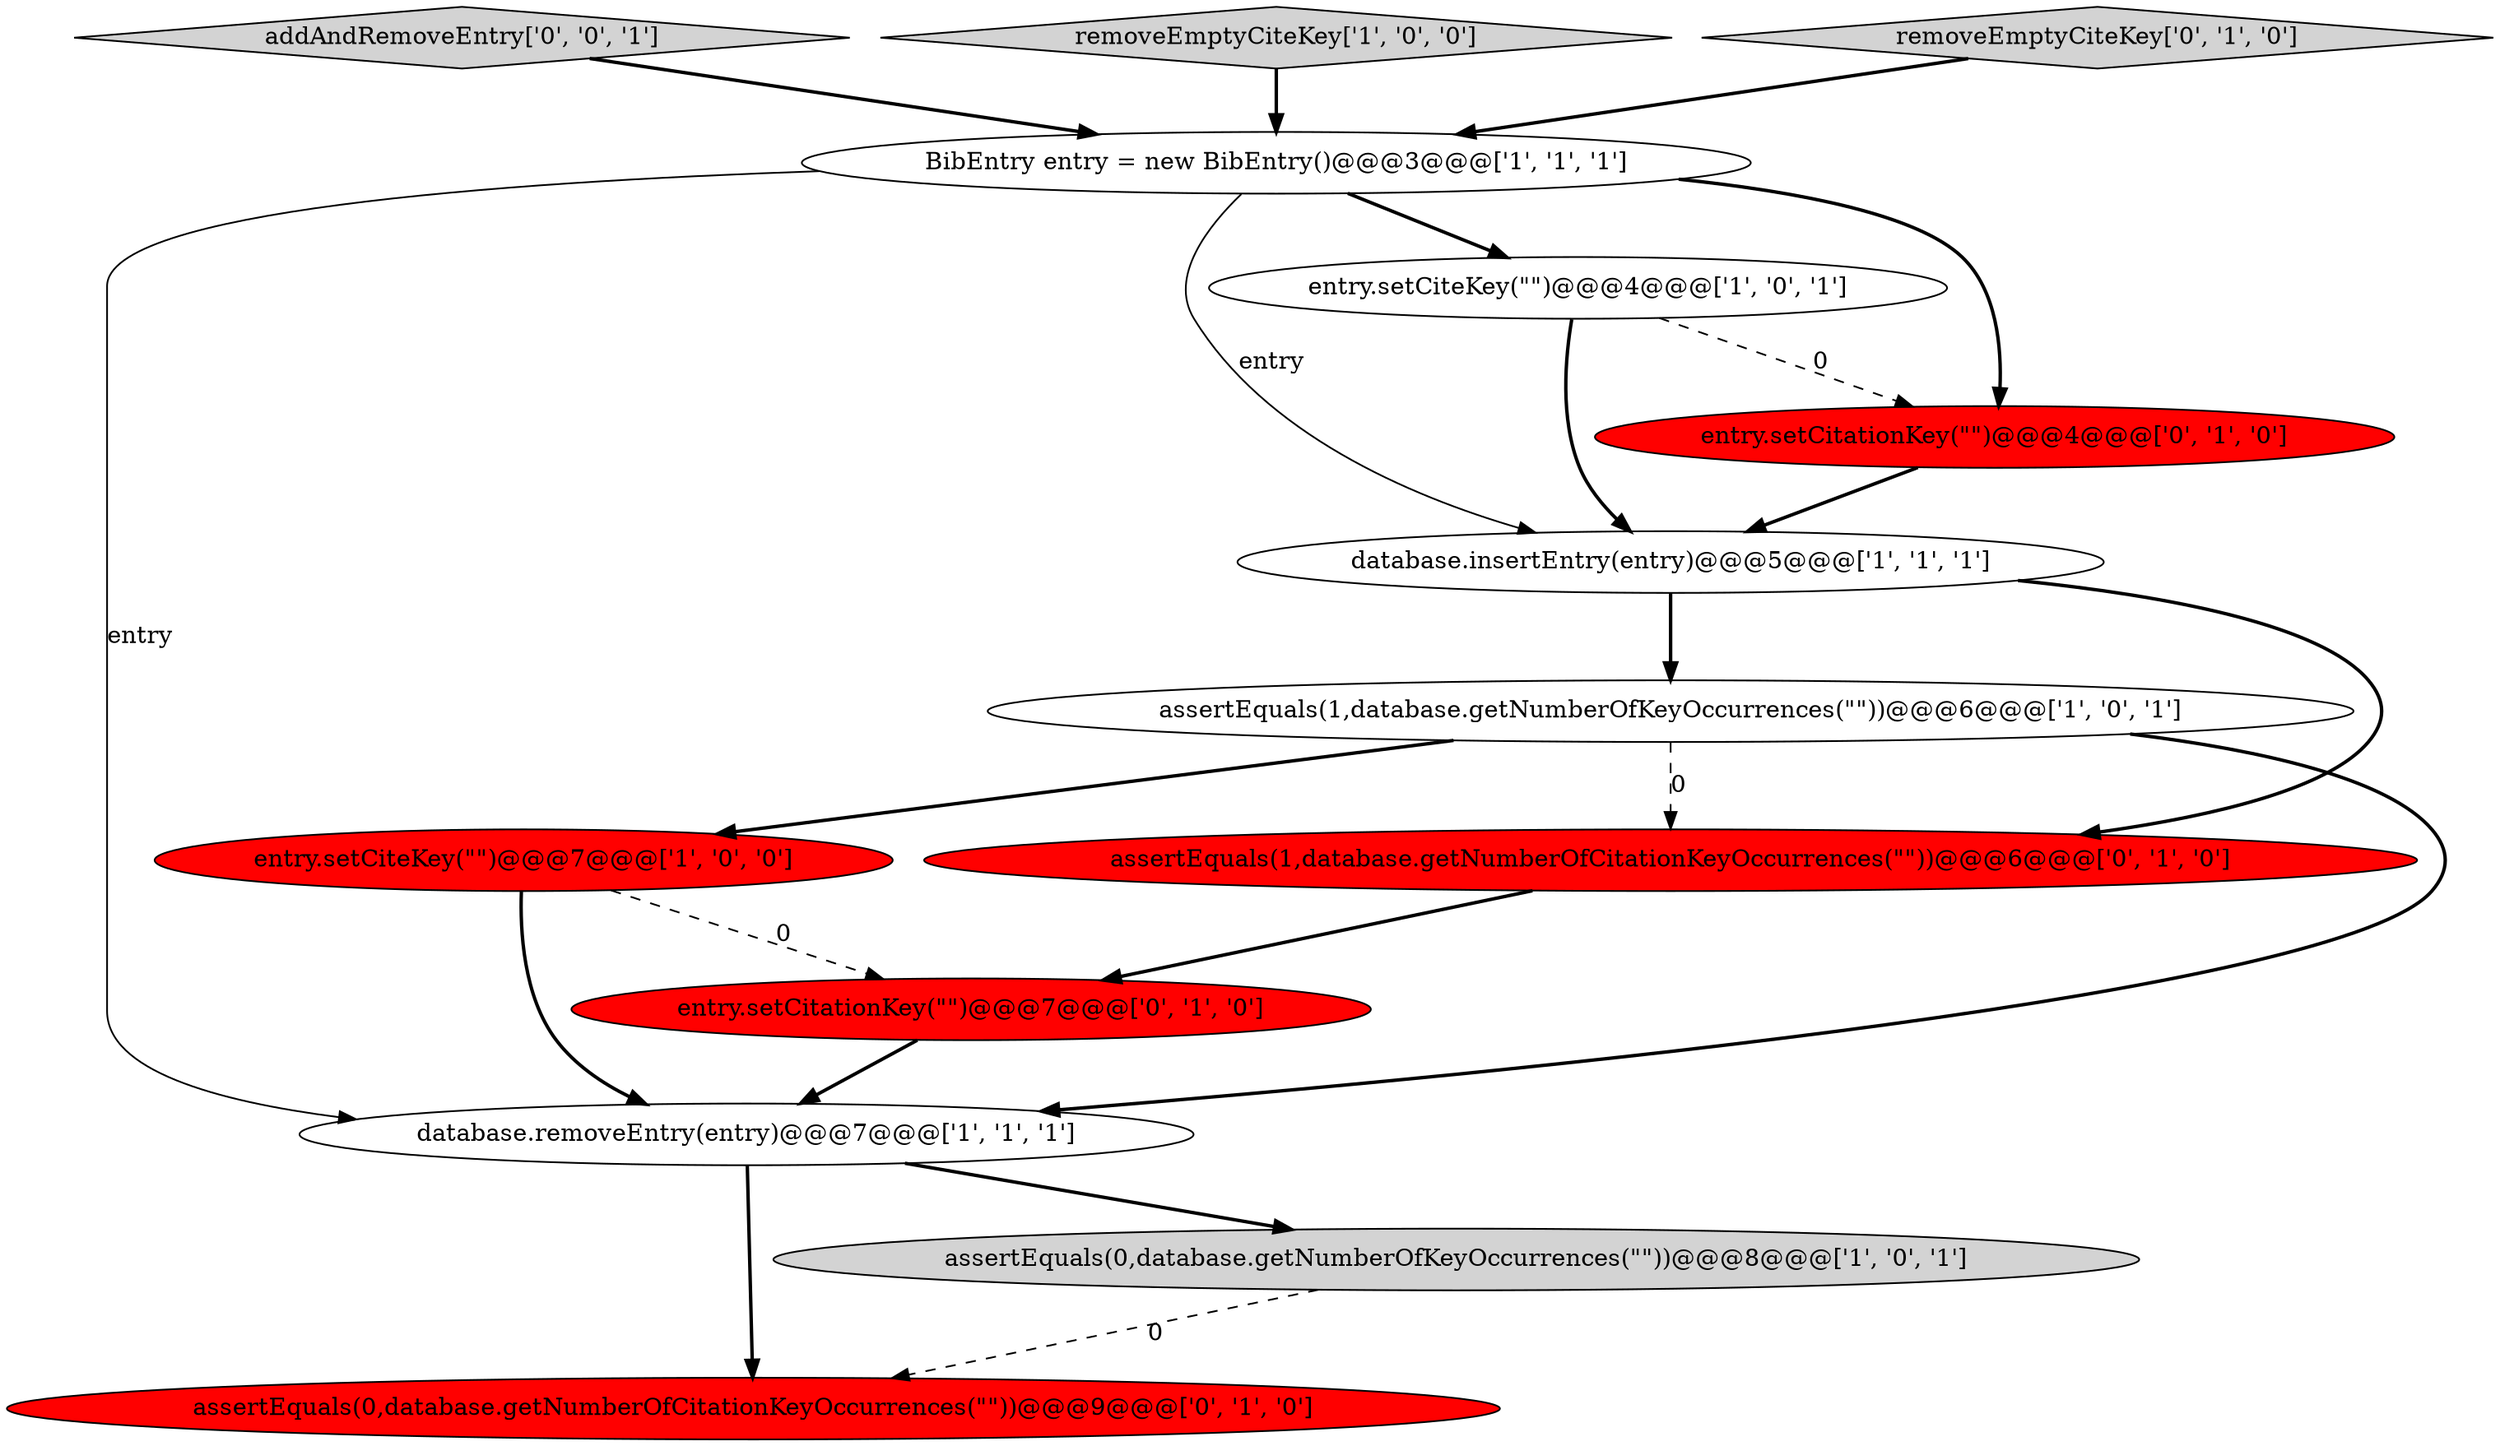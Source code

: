 digraph {
7 [style = filled, label = "BibEntry entry = new BibEntry()@@@3@@@['1', '1', '1']", fillcolor = white, shape = ellipse image = "AAA0AAABBB1BBB"];
13 [style = filled, label = "addAndRemoveEntry['0', '0', '1']", fillcolor = lightgray, shape = diamond image = "AAA0AAABBB3BBB"];
1 [style = filled, label = "database.removeEntry(entry)@@@7@@@['1', '1', '1']", fillcolor = white, shape = ellipse image = "AAA0AAABBB1BBB"];
6 [style = filled, label = "assertEquals(1,database.getNumberOfKeyOccurrences(\"\"))@@@6@@@['1', '0', '1']", fillcolor = white, shape = ellipse image = "AAA0AAABBB1BBB"];
3 [style = filled, label = "entry.setCiteKey(\"\")@@@4@@@['1', '0', '1']", fillcolor = white, shape = ellipse image = "AAA0AAABBB1BBB"];
9 [style = filled, label = "assertEquals(1,database.getNumberOfCitationKeyOccurrences(\"\"))@@@6@@@['0', '1', '0']", fillcolor = red, shape = ellipse image = "AAA1AAABBB2BBB"];
8 [style = filled, label = "entry.setCitationKey(\"\")@@@7@@@['0', '1', '0']", fillcolor = red, shape = ellipse image = "AAA1AAABBB2BBB"];
0 [style = filled, label = "database.insertEntry(entry)@@@5@@@['1', '1', '1']", fillcolor = white, shape = ellipse image = "AAA0AAABBB1BBB"];
4 [style = filled, label = "removeEmptyCiteKey['1', '0', '0']", fillcolor = lightgray, shape = diamond image = "AAA0AAABBB1BBB"];
5 [style = filled, label = "assertEquals(0,database.getNumberOfKeyOccurrences(\"\"))@@@8@@@['1', '0', '1']", fillcolor = lightgray, shape = ellipse image = "AAA0AAABBB1BBB"];
10 [style = filled, label = "removeEmptyCiteKey['0', '1', '0']", fillcolor = lightgray, shape = diamond image = "AAA0AAABBB2BBB"];
11 [style = filled, label = "assertEquals(0,database.getNumberOfCitationKeyOccurrences(\"\"))@@@9@@@['0', '1', '0']", fillcolor = red, shape = ellipse image = "AAA1AAABBB2BBB"];
2 [style = filled, label = "entry.setCiteKey(\"\")@@@7@@@['1', '0', '0']", fillcolor = red, shape = ellipse image = "AAA1AAABBB1BBB"];
12 [style = filled, label = "entry.setCitationKey(\"\")@@@4@@@['0', '1', '0']", fillcolor = red, shape = ellipse image = "AAA1AAABBB2BBB"];
1->5 [style = bold, label=""];
0->9 [style = bold, label=""];
0->6 [style = bold, label=""];
7->12 [style = bold, label=""];
2->1 [style = bold, label=""];
6->9 [style = dashed, label="0"];
7->1 [style = solid, label="entry"];
9->8 [style = bold, label=""];
12->0 [style = bold, label=""];
10->7 [style = bold, label=""];
2->8 [style = dashed, label="0"];
4->7 [style = bold, label=""];
7->3 [style = bold, label=""];
3->0 [style = bold, label=""];
1->11 [style = bold, label=""];
6->2 [style = bold, label=""];
8->1 [style = bold, label=""];
6->1 [style = bold, label=""];
3->12 [style = dashed, label="0"];
7->0 [style = solid, label="entry"];
5->11 [style = dashed, label="0"];
13->7 [style = bold, label=""];
}
